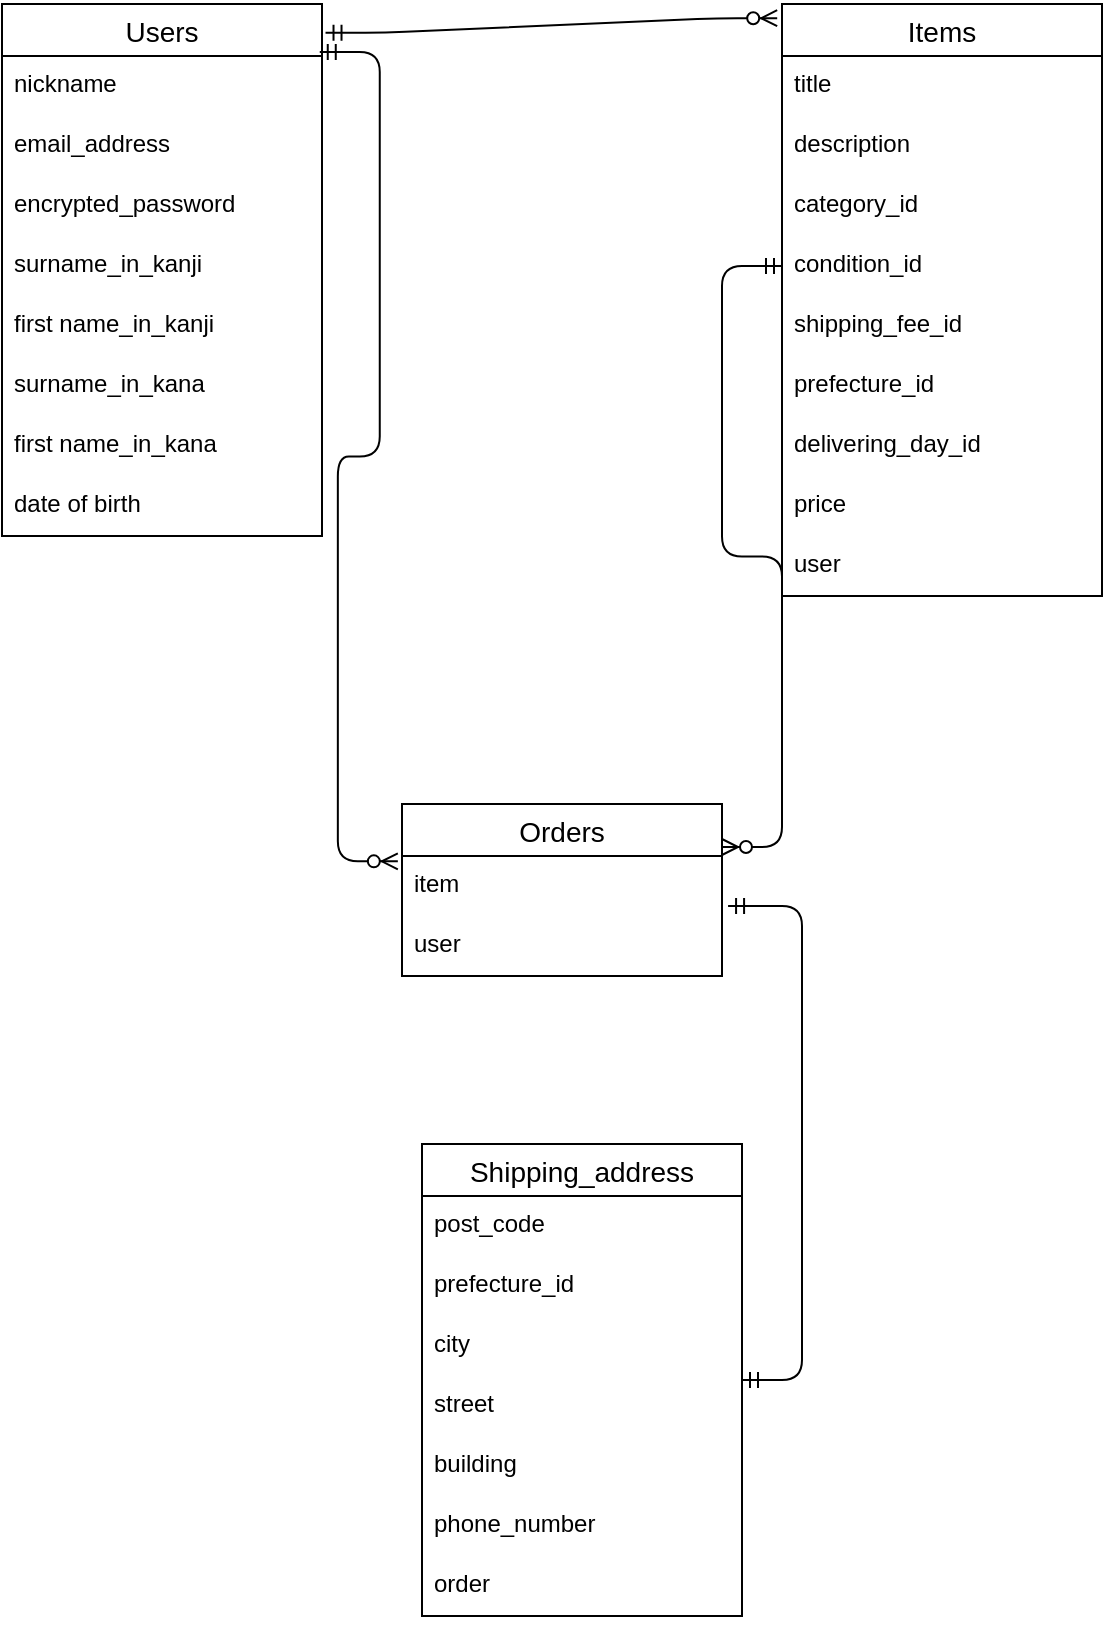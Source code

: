 <mxfile>
    <diagram id="ayw52bPFDG6S0FPrYWIJ" name="ページ1">
        <mxGraphModel dx="1084" dy="827" grid="1" gridSize="10" guides="1" tooltips="1" connect="1" arrows="1" fold="1" page="1" pageScale="1" pageWidth="827" pageHeight="1169" math="0" shadow="0">
            <root>
                <mxCell id="0"/>
                <mxCell id="1" parent="0"/>
                <mxCell id="rl6nNHg8eyKkrEJAim1M-1" value="Users" style="swimlane;fontStyle=0;childLayout=stackLayout;horizontal=1;startSize=26;horizontalStack=0;resizeParent=1;resizeParentMax=0;resizeLast=0;collapsible=1;marginBottom=0;align=center;fontSize=14;" parent="1" vertex="1">
                    <mxGeometry x="70" y="330" width="160" height="266" as="geometry"/>
                </mxCell>
                <mxCell id="rl6nNHg8eyKkrEJAim1M-2" value="nickname" style="text;strokeColor=none;fillColor=none;spacingLeft=4;spacingRight=4;overflow=hidden;rotatable=0;points=[[0,0.5],[1,0.5]];portConstraint=eastwest;fontSize=12;" parent="rl6nNHg8eyKkrEJAim1M-1" vertex="1">
                    <mxGeometry y="26" width="160" height="30" as="geometry"/>
                </mxCell>
                <mxCell id="rl6nNHg8eyKkrEJAim1M-3" value="email_address " style="text;strokeColor=none;fillColor=none;spacingLeft=4;spacingRight=4;overflow=hidden;rotatable=0;points=[[0,0.5],[1,0.5]];portConstraint=eastwest;fontSize=12;" parent="rl6nNHg8eyKkrEJAim1M-1" vertex="1">
                    <mxGeometry y="56" width="160" height="30" as="geometry"/>
                </mxCell>
                <mxCell id="rl6nNHg8eyKkrEJAim1M-4" value="encrypted_password" style="text;strokeColor=none;fillColor=none;spacingLeft=4;spacingRight=4;overflow=hidden;rotatable=0;points=[[0,0.5],[1,0.5]];portConstraint=eastwest;fontSize=12;" parent="rl6nNHg8eyKkrEJAim1M-1" vertex="1">
                    <mxGeometry y="86" width="160" height="30" as="geometry"/>
                </mxCell>
                <mxCell id="rl6nNHg8eyKkrEJAim1M-20" value="surname_in_kanji" style="text;strokeColor=none;fillColor=none;spacingLeft=4;spacingRight=4;overflow=hidden;rotatable=0;points=[[0,0.5],[1,0.5]];portConstraint=eastwest;fontSize=12;" parent="rl6nNHg8eyKkrEJAim1M-1" vertex="1">
                    <mxGeometry y="116" width="160" height="30" as="geometry"/>
                </mxCell>
                <mxCell id="rl6nNHg8eyKkrEJAim1M-21" value="first name_in_kanji" style="text;strokeColor=none;fillColor=none;spacingLeft=4;spacingRight=4;overflow=hidden;rotatable=0;points=[[0,0.5],[1,0.5]];portConstraint=eastwest;fontSize=12;" parent="rl6nNHg8eyKkrEJAim1M-1" vertex="1">
                    <mxGeometry y="146" width="160" height="30" as="geometry"/>
                </mxCell>
                <mxCell id="rl6nNHg8eyKkrEJAim1M-23" value="surname_in_kana" style="text;strokeColor=none;fillColor=none;spacingLeft=4;spacingRight=4;overflow=hidden;rotatable=0;points=[[0,0.5],[1,0.5]];portConstraint=eastwest;fontSize=12;" parent="rl6nNHg8eyKkrEJAim1M-1" vertex="1">
                    <mxGeometry y="176" width="160" height="30" as="geometry"/>
                </mxCell>
                <mxCell id="rl6nNHg8eyKkrEJAim1M-22" value="first name_in_kana" style="text;strokeColor=none;fillColor=none;spacingLeft=4;spacingRight=4;overflow=hidden;rotatable=0;points=[[0,0.5],[1,0.5]];portConstraint=eastwest;fontSize=12;" parent="rl6nNHg8eyKkrEJAim1M-1" vertex="1">
                    <mxGeometry y="206" width="160" height="30" as="geometry"/>
                </mxCell>
                <mxCell id="25" value="date of birth" style="text;strokeColor=none;fillColor=none;spacingLeft=4;spacingRight=4;overflow=hidden;rotatable=0;points=[[0,0.5],[1,0.5]];portConstraint=eastwest;fontSize=12;" parent="rl6nNHg8eyKkrEJAim1M-1" vertex="1">
                    <mxGeometry y="236" width="160" height="30" as="geometry"/>
                </mxCell>
                <mxCell id="rl6nNHg8eyKkrEJAim1M-5" value="Items" style="swimlane;fontStyle=0;childLayout=stackLayout;horizontal=1;startSize=26;horizontalStack=0;resizeParent=1;resizeParentMax=0;resizeLast=0;collapsible=1;marginBottom=0;align=center;fontSize=14;" parent="1" vertex="1">
                    <mxGeometry x="460" y="330" width="160" height="296" as="geometry"/>
                </mxCell>
                <mxCell id="rl6nNHg8eyKkrEJAim1M-6" value="title" style="text;strokeColor=none;fillColor=none;spacingLeft=4;spacingRight=4;overflow=hidden;rotatable=0;points=[[0,0.5],[1,0.5]];portConstraint=eastwest;fontSize=12;" parent="rl6nNHg8eyKkrEJAim1M-5" vertex="1">
                    <mxGeometry y="26" width="160" height="30" as="geometry"/>
                </mxCell>
                <mxCell id="rl6nNHg8eyKkrEJAim1M-7" value="description" style="text;strokeColor=none;fillColor=none;spacingLeft=4;spacingRight=4;overflow=hidden;rotatable=0;points=[[0,0.5],[1,0.5]];portConstraint=eastwest;fontSize=12;" parent="rl6nNHg8eyKkrEJAim1M-5" vertex="1">
                    <mxGeometry y="56" width="160" height="30" as="geometry"/>
                </mxCell>
                <mxCell id="rl6nNHg8eyKkrEJAim1M-8" value="category_id" style="text;strokeColor=none;fillColor=none;spacingLeft=4;spacingRight=4;overflow=hidden;rotatable=0;points=[[0,0.5],[1,0.5]];portConstraint=eastwest;fontSize=12;" parent="rl6nNHg8eyKkrEJAim1M-5" vertex="1">
                    <mxGeometry y="86" width="160" height="30" as="geometry"/>
                </mxCell>
                <mxCell id="rl6nNHg8eyKkrEJAim1M-15" value="condition_id" style="text;strokeColor=none;fillColor=none;spacingLeft=4;spacingRight=4;overflow=hidden;rotatable=0;points=[[0,0.5],[1,0.5]];portConstraint=eastwest;fontSize=12;" parent="rl6nNHg8eyKkrEJAim1M-5" vertex="1">
                    <mxGeometry y="116" width="160" height="30" as="geometry"/>
                </mxCell>
                <mxCell id="rl6nNHg8eyKkrEJAim1M-14" value="shipping_fee_id" style="text;strokeColor=none;fillColor=none;spacingLeft=4;spacingRight=4;overflow=hidden;rotatable=0;points=[[0,0.5],[1,0.5]];portConstraint=eastwest;fontSize=12;" parent="rl6nNHg8eyKkrEJAim1M-5" vertex="1">
                    <mxGeometry y="146" width="160" height="30" as="geometry"/>
                </mxCell>
                <mxCell id="rl6nNHg8eyKkrEJAim1M-16" value="prefecture_id" style="text;strokeColor=none;fillColor=none;spacingLeft=4;spacingRight=4;overflow=hidden;rotatable=0;points=[[0,0.5],[1,0.5]];portConstraint=eastwest;fontSize=12;" parent="rl6nNHg8eyKkrEJAim1M-5" vertex="1">
                    <mxGeometry y="176" width="160" height="30" as="geometry"/>
                </mxCell>
                <mxCell id="rl6nNHg8eyKkrEJAim1M-17" value="delivering_day_id" style="text;strokeColor=none;fillColor=none;spacingLeft=4;spacingRight=4;overflow=hidden;rotatable=0;points=[[0,0.5],[1,0.5]];portConstraint=eastwest;fontSize=12;" parent="rl6nNHg8eyKkrEJAim1M-5" vertex="1">
                    <mxGeometry y="206" width="160" height="30" as="geometry"/>
                </mxCell>
                <mxCell id="rl6nNHg8eyKkrEJAim1M-11" value="price" style="text;strokeColor=none;fillColor=none;spacingLeft=4;spacingRight=4;overflow=hidden;rotatable=0;points=[[0,0.5],[1,0.5]];portConstraint=eastwest;fontSize=12;" parent="rl6nNHg8eyKkrEJAim1M-5" vertex="1">
                    <mxGeometry y="236" width="160" height="30" as="geometry"/>
                </mxCell>
                <mxCell id="26" value="user" style="text;strokeColor=none;fillColor=none;spacingLeft=4;spacingRight=4;overflow=hidden;rotatable=0;points=[[0,0.5],[1,0.5]];portConstraint=eastwest;fontSize=12;" parent="rl6nNHg8eyKkrEJAim1M-5" vertex="1">
                    <mxGeometry y="266" width="160" height="30" as="geometry"/>
                </mxCell>
                <mxCell id="2" value="Shipping_address" style="swimlane;fontStyle=0;childLayout=stackLayout;horizontal=1;startSize=26;horizontalStack=0;resizeParent=1;resizeParentMax=0;resizeLast=0;collapsible=1;marginBottom=0;align=center;fontSize=14;" parent="1" vertex="1">
                    <mxGeometry x="280" y="900" width="160" height="236" as="geometry"/>
                </mxCell>
                <mxCell id="3" value="post_code" style="text;strokeColor=none;fillColor=none;spacingLeft=4;spacingRight=4;overflow=hidden;rotatable=0;points=[[0,0.5],[1,0.5]];portConstraint=eastwest;fontSize=12;" parent="2" vertex="1">
                    <mxGeometry y="26" width="160" height="30" as="geometry"/>
                </mxCell>
                <mxCell id="4" value="prefecture_id" style="text;strokeColor=none;fillColor=none;spacingLeft=4;spacingRight=4;overflow=hidden;rotatable=0;points=[[0,0.5],[1,0.5]];portConstraint=eastwest;fontSize=12;" parent="2" vertex="1">
                    <mxGeometry y="56" width="160" height="30" as="geometry"/>
                </mxCell>
                <mxCell id="6" value="city" style="text;strokeColor=none;fillColor=none;spacingLeft=4;spacingRight=4;overflow=hidden;rotatable=0;points=[[0,0.5],[1,0.5]];portConstraint=eastwest;fontSize=12;" parent="2" vertex="1">
                    <mxGeometry y="86" width="160" height="30" as="geometry"/>
                </mxCell>
                <mxCell id="8" value="street" style="text;strokeColor=none;fillColor=none;spacingLeft=4;spacingRight=4;overflow=hidden;rotatable=0;points=[[0,0.5],[1,0.5]];portConstraint=eastwest;fontSize=12;" parent="2" vertex="1">
                    <mxGeometry y="116" width="160" height="30" as="geometry"/>
                </mxCell>
                <mxCell id="27" value="building" style="text;strokeColor=none;fillColor=none;spacingLeft=4;spacingRight=4;overflow=hidden;rotatable=0;points=[[0,0.5],[1,0.5]];portConstraint=eastwest;fontSize=12;" parent="2" vertex="1">
                    <mxGeometry y="146" width="160" height="30" as="geometry"/>
                </mxCell>
                <mxCell id="7" value="phone_number" style="text;strokeColor=none;fillColor=none;spacingLeft=4;spacingRight=4;overflow=hidden;rotatable=0;points=[[0,0.5],[1,0.5]];portConstraint=eastwest;fontSize=12;" parent="2" vertex="1">
                    <mxGeometry y="176" width="160" height="30" as="geometry"/>
                </mxCell>
                <mxCell id="29" value="order" style="text;strokeColor=none;fillColor=none;spacingLeft=4;spacingRight=4;overflow=hidden;rotatable=0;points=[[0,0.5],[1,0.5]];portConstraint=eastwest;fontSize=12;" parent="2" vertex="1">
                    <mxGeometry y="206" width="160" height="30" as="geometry"/>
                </mxCell>
                <mxCell id="13" value="" style="edgeStyle=entityRelationEdgeStyle;fontSize=12;html=1;endArrow=ERzeroToMany;startArrow=ERmandOne;entryX=-0.015;entryY=0.024;entryDx=0;entryDy=0;entryPerimeter=0;exitX=1.011;exitY=0.054;exitDx=0;exitDy=0;exitPerimeter=0;" parent="1" source="rl6nNHg8eyKkrEJAim1M-1" target="rl6nNHg8eyKkrEJAim1M-5" edge="1">
                    <mxGeometry width="100" height="100" relative="1" as="geometry">
                        <mxPoint x="200" y="710" as="sourcePoint"/>
                        <mxPoint x="300" y="610" as="targetPoint"/>
                    </mxGeometry>
                </mxCell>
                <mxCell id="14" value="Orders" style="swimlane;fontStyle=0;childLayout=stackLayout;horizontal=1;startSize=26;horizontalStack=0;resizeParent=1;resizeParentMax=0;resizeLast=0;collapsible=1;marginBottom=0;align=center;fontSize=14;" parent="1" vertex="1">
                    <mxGeometry x="270" y="730" width="160" height="86" as="geometry"/>
                </mxCell>
                <mxCell id="15" value="item" style="text;strokeColor=none;fillColor=none;spacingLeft=4;spacingRight=4;overflow=hidden;rotatable=0;points=[[0,0.5],[1,0.5]];portConstraint=eastwest;fontSize=12;" parent="14" vertex="1">
                    <mxGeometry y="26" width="160" height="30" as="geometry"/>
                </mxCell>
                <mxCell id="30" value="user" style="text;strokeColor=none;fillColor=none;spacingLeft=4;spacingRight=4;overflow=hidden;rotatable=0;points=[[0,0.5],[1,0.5]];portConstraint=eastwest;fontSize=12;" parent="14" vertex="1">
                    <mxGeometry y="56" width="160" height="30" as="geometry"/>
                </mxCell>
                <mxCell id="20" value="" style="edgeStyle=entityRelationEdgeStyle;fontSize=12;html=1;endArrow=ERmandOne;startArrow=ERmandOne;entryX=1.019;entryY=-0.167;entryDx=0;entryDy=0;entryPerimeter=0;" parent="1" source="2" target="30" edge="1">
                    <mxGeometry width="100" height="100" relative="1" as="geometry">
                        <mxPoint x="300" y="930" as="sourcePoint"/>
                        <mxPoint x="430" y="831" as="targetPoint"/>
                    </mxGeometry>
                </mxCell>
                <mxCell id="21" value="" style="edgeStyle=entityRelationEdgeStyle;fontSize=12;html=1;endArrow=ERzeroToMany;startArrow=ERmandOne;exitX=0;exitY=0.5;exitDx=0;exitDy=0;entryX=1;entryY=0.25;entryDx=0;entryDy=0;" parent="1" source="rl6nNHg8eyKkrEJAim1M-15" target="14" edge="1">
                    <mxGeometry width="100" height="100" relative="1" as="geometry">
                        <mxPoint x="140" y="760" as="sourcePoint"/>
                        <mxPoint x="580" y="770" as="targetPoint"/>
                    </mxGeometry>
                </mxCell>
                <mxCell id="22" value="" style="edgeStyle=entityRelationEdgeStyle;fontSize=12;html=1;endArrow=ERzeroToMany;startArrow=ERmandOne;entryX=-0.013;entryY=0.089;entryDx=0;entryDy=0;entryPerimeter=0;exitX=0.993;exitY=0.09;exitDx=0;exitDy=0;exitPerimeter=0;" parent="1" source="rl6nNHg8eyKkrEJAim1M-1" target="15" edge="1">
                    <mxGeometry width="100" height="100" relative="1" as="geometry">
                        <mxPoint x="290" y="570" as="sourcePoint"/>
                        <mxPoint x="240" y="660" as="targetPoint"/>
                    </mxGeometry>
                </mxCell>
            </root>
        </mxGraphModel>
    </diagram>
</mxfile>